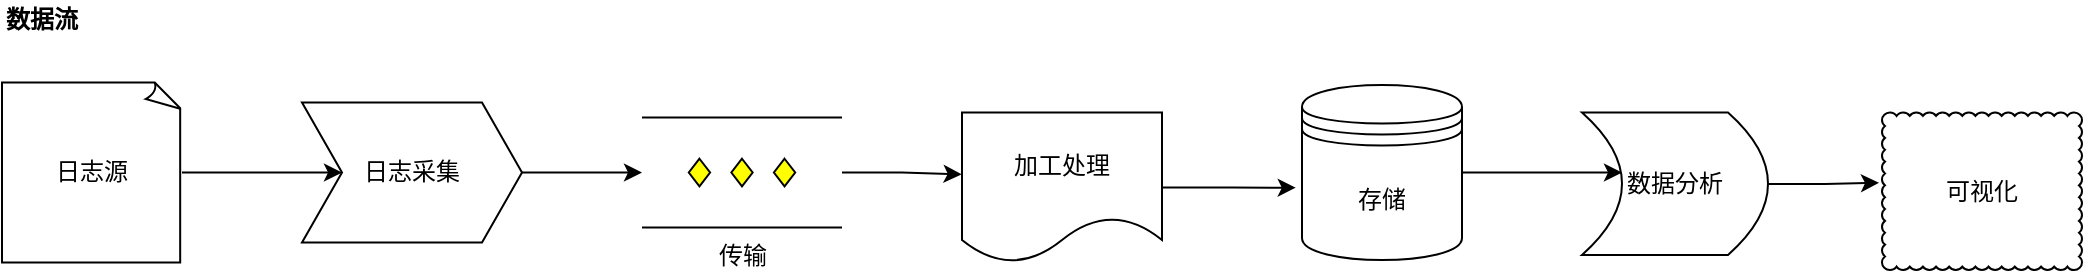 <mxfile version="28.0.9">
  <diagram name="第 1 页" id="-yoX5nVwtpZkkMxwZ2A0">
    <mxGraphModel dx="1210" dy="534" grid="1" gridSize="10" guides="1" tooltips="1" connect="1" arrows="1" fold="1" page="1" pageScale="1" pageWidth="827" pageHeight="1169" math="0" shadow="0">
      <root>
        <mxCell id="0" />
        <mxCell id="1" parent="0" />
        <mxCell id="gzklxx6o_TPhCcofsGSu-26" value="" style="group" parent="1" vertex="1" connectable="0">
          <mxGeometry x="130" y="140" width="1040" height="135" as="geometry" />
        </mxCell>
        <mxCell id="gzklxx6o_TPhCcofsGSu-12" style="edgeStyle=orthogonalEdgeStyle;rounded=0;orthogonalLoop=1;jettySize=auto;html=1;entryX=0;entryY=0.5;entryDx=0;entryDy=0;" parent="gzklxx6o_TPhCcofsGSu-26" source="gzklxx6o_TPhCcofsGSu-2" target="gzklxx6o_TPhCcofsGSu-5" edge="1">
          <mxGeometry relative="1" as="geometry" />
        </mxCell>
        <mxCell id="gzklxx6o_TPhCcofsGSu-2" value="日志源" style="whiteSpace=wrap;html=1;shape=mxgraph.basic.document" parent="gzklxx6o_TPhCcofsGSu-26" vertex="1">
          <mxGeometry y="41.25" width="90" height="90" as="geometry" />
        </mxCell>
        <mxCell id="gzklxx6o_TPhCcofsGSu-4" value="传输" style="verticalLabelPosition=bottom;verticalAlign=top;html=1;shape=mxgraph.flowchart.parallel_mode;pointerEvents=1" parent="gzklxx6o_TPhCcofsGSu-26" vertex="1">
          <mxGeometry x="320" y="58.75" width="100" height="55" as="geometry" />
        </mxCell>
        <mxCell id="gzklxx6o_TPhCcofsGSu-5" value="日志采集" style="shape=step;perimeter=stepPerimeter;whiteSpace=wrap;html=1;fixedSize=1;" parent="gzklxx6o_TPhCcofsGSu-26" vertex="1">
          <mxGeometry x="150" y="51.25" width="110" height="70" as="geometry" />
        </mxCell>
        <mxCell id="gzklxx6o_TPhCcofsGSu-6" value="加工处理" style="shape=document;whiteSpace=wrap;html=1;boundedLbl=1;" parent="gzklxx6o_TPhCcofsGSu-26" vertex="1">
          <mxGeometry x="480" y="56.25" width="100" height="75" as="geometry" />
        </mxCell>
        <mxCell id="gzklxx6o_TPhCcofsGSu-8" value="存储" style="shape=datastore;whiteSpace=wrap;html=1;" parent="gzklxx6o_TPhCcofsGSu-26" vertex="1">
          <mxGeometry x="650" y="42.5" width="80" height="87.5" as="geometry" />
        </mxCell>
        <mxCell id="gzklxx6o_TPhCcofsGSu-9" value="数据分析" style="shape=dataStorage;whiteSpace=wrap;html=1;fixedSize=1;direction=west;" parent="gzklxx6o_TPhCcofsGSu-26" vertex="1">
          <mxGeometry x="790" y="56.25" width="93" height="71.25" as="geometry" />
        </mxCell>
        <mxCell id="gzklxx6o_TPhCcofsGSu-10" value="可视化" style="whiteSpace=wrap;html=1;shape=mxgraph.basic.cloud_rect" parent="gzklxx6o_TPhCcofsGSu-26" vertex="1">
          <mxGeometry x="940" y="56.25" width="100" height="78.75" as="geometry" />
        </mxCell>
        <mxCell id="gzklxx6o_TPhCcofsGSu-13" style="edgeStyle=orthogonalEdgeStyle;rounded=0;orthogonalLoop=1;jettySize=auto;html=1;entryX=0;entryY=0.5;entryDx=0;entryDy=0;entryPerimeter=0;" parent="gzklxx6o_TPhCcofsGSu-26" source="gzklxx6o_TPhCcofsGSu-5" target="gzklxx6o_TPhCcofsGSu-4" edge="1">
          <mxGeometry relative="1" as="geometry" />
        </mxCell>
        <mxCell id="gzklxx6o_TPhCcofsGSu-14" style="edgeStyle=orthogonalEdgeStyle;rounded=0;orthogonalLoop=1;jettySize=auto;html=1;entryX=-0.002;entryY=0.412;entryDx=0;entryDy=0;entryPerimeter=0;" parent="gzklxx6o_TPhCcofsGSu-26" source="gzklxx6o_TPhCcofsGSu-4" target="gzklxx6o_TPhCcofsGSu-6" edge="1">
          <mxGeometry relative="1" as="geometry" />
        </mxCell>
        <mxCell id="gzklxx6o_TPhCcofsGSu-20" style="edgeStyle=orthogonalEdgeStyle;rounded=0;orthogonalLoop=1;jettySize=auto;html=1;entryX=-0.039;entryY=0.587;entryDx=0;entryDy=0;entryPerimeter=0;" parent="gzklxx6o_TPhCcofsGSu-26" source="gzklxx6o_TPhCcofsGSu-6" target="gzklxx6o_TPhCcofsGSu-8" edge="1">
          <mxGeometry relative="1" as="geometry" />
        </mxCell>
        <mxCell id="gzklxx6o_TPhCcofsGSu-21" style="edgeStyle=orthogonalEdgeStyle;rounded=0;orthogonalLoop=1;jettySize=auto;html=1;entryX=0.785;entryY=0.579;entryDx=0;entryDy=0;entryPerimeter=0;" parent="gzklxx6o_TPhCcofsGSu-26" source="gzklxx6o_TPhCcofsGSu-8" target="gzklxx6o_TPhCcofsGSu-9" edge="1">
          <mxGeometry relative="1" as="geometry" />
        </mxCell>
        <mxCell id="gzklxx6o_TPhCcofsGSu-22" style="edgeStyle=orthogonalEdgeStyle;rounded=0;orthogonalLoop=1;jettySize=auto;html=1;entryX=-0.015;entryY=0.446;entryDx=0;entryDy=0;entryPerimeter=0;" parent="gzklxx6o_TPhCcofsGSu-26" source="gzklxx6o_TPhCcofsGSu-9" target="gzklxx6o_TPhCcofsGSu-10" edge="1">
          <mxGeometry relative="1" as="geometry" />
        </mxCell>
        <mxCell id="gzklxx6o_TPhCcofsGSu-23" value="&lt;b&gt;数据流&lt;/b&gt;" style="text;strokeColor=none;align=center;fillColor=none;html=1;verticalAlign=middle;whiteSpace=wrap;rounded=0;" parent="gzklxx6o_TPhCcofsGSu-26" vertex="1">
          <mxGeometry width="40" height="20" as="geometry" />
        </mxCell>
      </root>
    </mxGraphModel>
  </diagram>
</mxfile>
